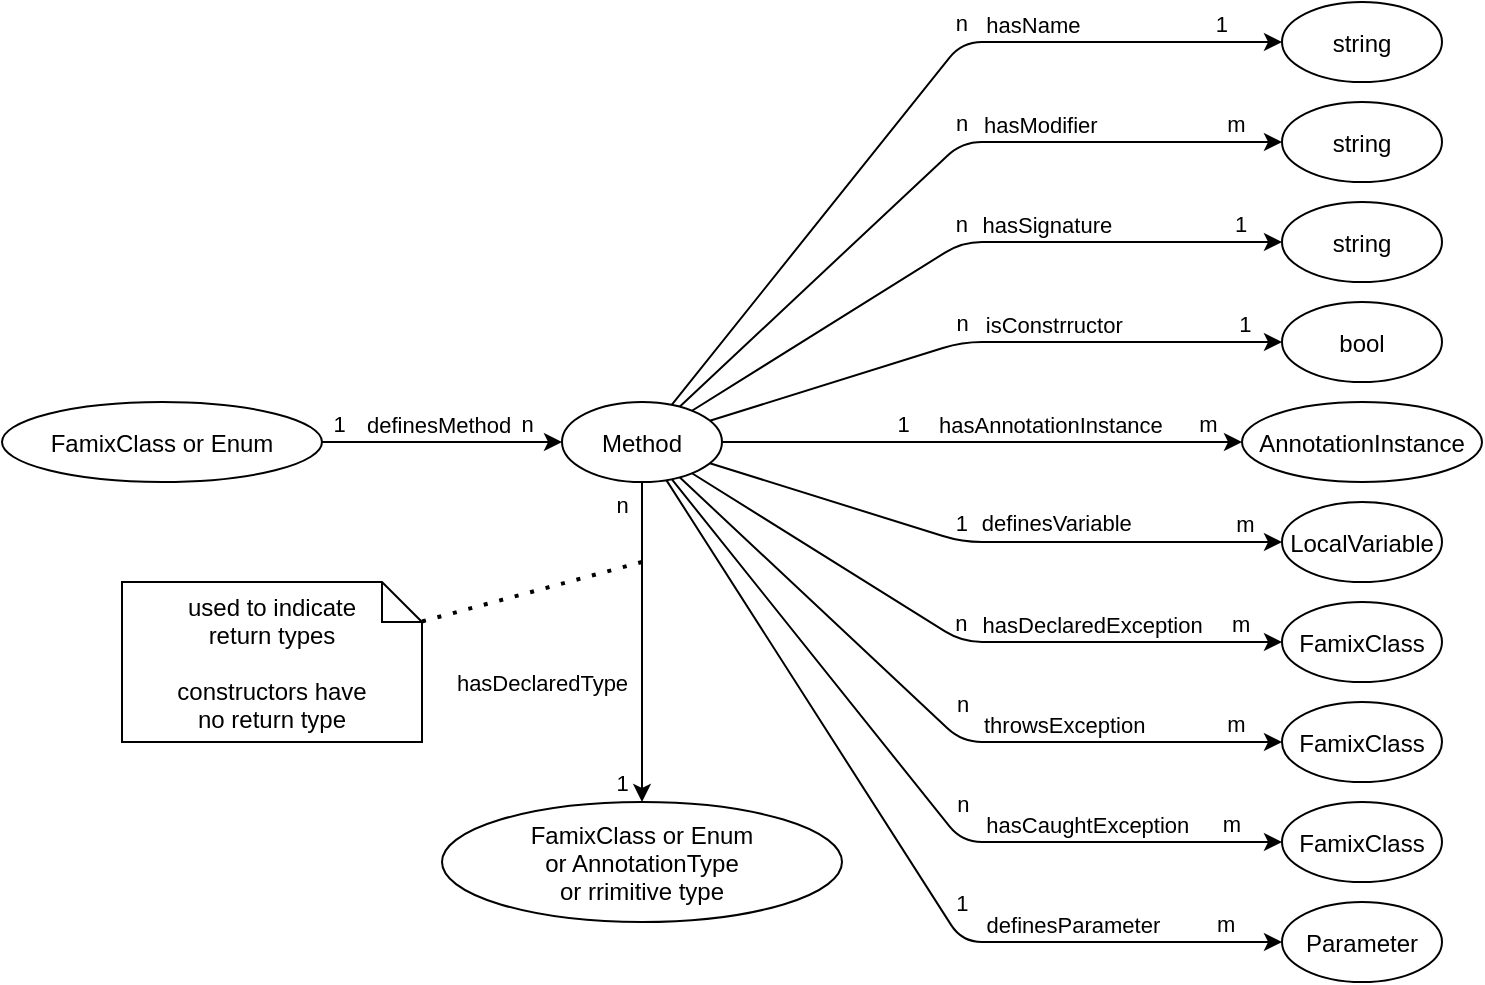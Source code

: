 <mxfile version="14.6.13" type="device"><diagram id="oz-Xwnqh6XCe2E2GLobt" name="Page-1"><mxGraphModel dx="540" dy="326" grid="1" gridSize="10" guides="1" tooltips="1" connect="1" arrows="1" fold="1" page="1" pageScale="1" pageWidth="850" pageHeight="1100" math="0" shadow="0"><root><mxCell id="0"/><mxCell id="1" parent="0"/><mxCell id="cu2aJJYWlITO3J4zuIGc-1" value="Method" style="ellipse;" parent="1" vertex="1"><mxGeometry x="360" y="240" width="80" height="40" as="geometry"/></mxCell><mxCell id="cu2aJJYWlITO3J4zuIGc-2" value="Parameter" style="ellipse;" parent="1" vertex="1"><mxGeometry x="720" y="490" width="80" height="40" as="geometry"/></mxCell><mxCell id="cu2aJJYWlITO3J4zuIGc-3" value="string" style="ellipse;" parent="1" vertex="1"><mxGeometry x="720" y="40" width="80" height="40" as="geometry"/></mxCell><mxCell id="cu2aJJYWlITO3J4zuIGc-4" value="AnnotationInstance" style="ellipse;" parent="1" vertex="1"><mxGeometry x="700" y="240" width="120" height="40" as="geometry"/></mxCell><mxCell id="cu2aJJYWlITO3J4zuIGc-5" value="bool" style="ellipse;" parent="1" vertex="1"><mxGeometry x="720" y="190" width="80" height="40" as="geometry"/></mxCell><mxCell id="cu2aJJYWlITO3J4zuIGc-6" value="FamixClass" style="ellipse;" parent="1" vertex="1"><mxGeometry x="720" y="390" width="80" height="40" as="geometry"/></mxCell><mxCell id="cu2aJJYWlITO3J4zuIGc-7" value="FamixClass or Enum&#10;or AnnotationType&#10;or rrimitive type" style="ellipse;" parent="1" vertex="1"><mxGeometry x="300" y="440" width="200" height="60" as="geometry"/></mxCell><mxCell id="cu2aJJYWlITO3J4zuIGc-8" value="" style="endArrow=classic;" parent="1" source="cu2aJJYWlITO3J4zuIGc-1" target="cu2aJJYWlITO3J4zuIGc-4" edge="1"><mxGeometry width="50" height="50" relative="1" as="geometry"><mxPoint x="200" y="80" as="sourcePoint"/><mxPoint x="480" y="80" as="targetPoint"/></mxGeometry></mxCell><mxCell id="cu2aJJYWlITO3J4zuIGc-9" value="hasAnnotationInstance" style="edgeLabel;align=left;verticalAlign=bottom;resizable=0;points=[];labelPosition=right;verticalLabelPosition=top;" parent="cu2aJJYWlITO3J4zuIGc-8" vertex="1" connectable="0"><mxGeometry x="0.343" y="-2" relative="1" as="geometry"><mxPoint x="-68" y="-2" as="offset"/></mxGeometry></mxCell><mxCell id="cu2aJJYWlITO3J4zuIGc-10" value="1" style="edgeLabel;align=center;verticalAlign=middle;resizable=0;points=[];" parent="cu2aJJYWlITO3J4zuIGc-8" vertex="1" connectable="0"><mxGeometry x="-0.921" y="-4" relative="1" as="geometry"><mxPoint x="80" y="-14" as="offset"/></mxGeometry></mxCell><mxCell id="cu2aJJYWlITO3J4zuIGc-11" value="m" style="edgeLabel;align=center;verticalAlign=middle;resizable=0;points=[];" parent="cu2aJJYWlITO3J4zuIGc-8" vertex="1" connectable="0"><mxGeometry x="0.871" relative="1" as="geometry"><mxPoint y="-10" as="offset"/></mxGeometry></mxCell><mxCell id="cu2aJJYWlITO3J4zuIGc-12" value="" style="endArrow=classic;" parent="1" source="cu2aJJYWlITO3J4zuIGc-1" target="cu2aJJYWlITO3J4zuIGc-3" edge="1"><mxGeometry width="50" height="50" relative="1" as="geometry"><mxPoint x="210" y="90" as="sourcePoint"/><mxPoint x="490" y="90" as="targetPoint"/><Array as="points"><mxPoint x="560" y="60"/></Array></mxGeometry></mxCell><mxCell id="cu2aJJYWlITO3J4zuIGc-13" value="hasName" style="edgeLabel;align=left;verticalAlign=bottom;resizable=0;points=[];labelPosition=right;verticalLabelPosition=top;" parent="cu2aJJYWlITO3J4zuIGc-12" vertex="1" connectable="0"><mxGeometry x="0.343" y="-2" relative="1" as="geometry"><mxPoint x="-21" y="-2" as="offset"/></mxGeometry></mxCell><mxCell id="cu2aJJYWlITO3J4zuIGc-14" value="n" style="edgeLabel;align=center;verticalAlign=middle;resizable=0;points=[];" parent="cu2aJJYWlITO3J4zuIGc-12" vertex="1" connectable="0"><mxGeometry x="-0.921" y="-4" relative="1" as="geometry"><mxPoint x="132" y="-182" as="offset"/></mxGeometry></mxCell><mxCell id="cu2aJJYWlITO3J4zuIGc-15" value="1" style="edgeLabel;align=center;verticalAlign=middle;resizable=0;points=[];" parent="cu2aJJYWlITO3J4zuIGc-12" vertex="1" connectable="0"><mxGeometry x="0.871" relative="1" as="geometry"><mxPoint x="-5" y="-10" as="offset"/></mxGeometry></mxCell><mxCell id="cu2aJJYWlITO3J4zuIGc-16" value="string" style="ellipse;" parent="1" vertex="1"><mxGeometry x="720" y="140" width="80" height="40" as="geometry"/></mxCell><mxCell id="cu2aJJYWlITO3J4zuIGc-17" value="" style="endArrow=classic;" parent="1" source="cu2aJJYWlITO3J4zuIGc-1" target="cu2aJJYWlITO3J4zuIGc-16" edge="1"><mxGeometry width="50" height="50" relative="1" as="geometry"><mxPoint x="210" y="90" as="sourcePoint"/><mxPoint x="490" y="90" as="targetPoint"/><Array as="points"><mxPoint x="560" y="160"/></Array></mxGeometry></mxCell><mxCell id="cu2aJJYWlITO3J4zuIGc-18" value="hasSignature" style="edgeLabel;align=left;verticalAlign=bottom;resizable=0;points=[];labelPosition=right;verticalLabelPosition=top;" parent="cu2aJJYWlITO3J4zuIGc-17" vertex="1" connectable="0"><mxGeometry x="0.343" y="-2" relative="1" as="geometry"><mxPoint x="-47" y="-2" as="offset"/></mxGeometry></mxCell><mxCell id="cu2aJJYWlITO3J4zuIGc-19" value="n" style="edgeLabel;align=center;verticalAlign=middle;resizable=0;points=[];" parent="cu2aJJYWlITO3J4zuIGc-17" vertex="1" connectable="0"><mxGeometry x="-0.921" y="-4" relative="1" as="geometry"><mxPoint x="122" y="-91" as="offset"/></mxGeometry></mxCell><mxCell id="cu2aJJYWlITO3J4zuIGc-20" value="1" style="edgeLabel;align=center;verticalAlign=middle;resizable=0;points=[];" parent="cu2aJJYWlITO3J4zuIGc-17" vertex="1" connectable="0"><mxGeometry x="0.871" relative="1" as="geometry"><mxPoint y="-10" as="offset"/></mxGeometry></mxCell><mxCell id="cu2aJJYWlITO3J4zuIGc-21" value="FamixClass or Enum" style="ellipse;" parent="1" vertex="1"><mxGeometry x="80" y="240" width="160" height="40" as="geometry"/></mxCell><mxCell id="cu2aJJYWlITO3J4zuIGc-22" value="" style="endArrow=classic;" parent="1" source="cu2aJJYWlITO3J4zuIGc-21" target="cu2aJJYWlITO3J4zuIGc-1" edge="1"><mxGeometry width="50" height="50" relative="1" as="geometry"><mxPoint x="210" y="90" as="sourcePoint"/><mxPoint x="490" y="90" as="targetPoint"/></mxGeometry></mxCell><mxCell id="cu2aJJYWlITO3J4zuIGc-23" value="definesMethod" style="edgeLabel;align=left;verticalAlign=bottom;resizable=0;points=[];labelPosition=right;verticalLabelPosition=top;" parent="cu2aJJYWlITO3J4zuIGc-22" vertex="1" connectable="0"><mxGeometry x="0.343" y="-2" relative="1" as="geometry"><mxPoint x="-60" y="-2" as="offset"/></mxGeometry></mxCell><mxCell id="cu2aJJYWlITO3J4zuIGc-24" value="1" style="edgeLabel;align=center;verticalAlign=middle;resizable=0;points=[];" parent="cu2aJJYWlITO3J4zuIGc-22" vertex="1" connectable="0"><mxGeometry x="-0.921" y="-4" relative="1" as="geometry"><mxPoint x="4" y="-14" as="offset"/></mxGeometry></mxCell><mxCell id="cu2aJJYWlITO3J4zuIGc-25" value="n" style="edgeLabel;align=center;verticalAlign=middle;resizable=0;points=[];" parent="cu2aJJYWlITO3J4zuIGc-22" vertex="1" connectable="0"><mxGeometry x="0.871" relative="1" as="geometry"><mxPoint x="-10" y="-10" as="offset"/></mxGeometry></mxCell><mxCell id="cu2aJJYWlITO3J4zuIGc-27" value="" style="endArrow=classic;" parent="1" source="cu2aJJYWlITO3J4zuIGc-1" target="cu2aJJYWlITO3J4zuIGc-5" edge="1"><mxGeometry width="50" height="50" relative="1" as="geometry"><mxPoint x="210" y="90" as="sourcePoint"/><mxPoint x="490" y="90" as="targetPoint"/><Array as="points"><mxPoint x="560" y="210"/></Array></mxGeometry></mxCell><mxCell id="cu2aJJYWlITO3J4zuIGc-28" value="isConstrructor" style="edgeLabel;align=left;verticalAlign=bottom;resizable=0;points=[];labelPosition=right;verticalLabelPosition=top;" parent="cu2aJJYWlITO3J4zuIGc-27" vertex="1" connectable="0"><mxGeometry relative="1" as="geometry"><mxPoint x="-4" as="offset"/></mxGeometry></mxCell><mxCell id="cu2aJJYWlITO3J4zuIGc-29" value="n" style="edgeLabel;align=center;verticalAlign=middle;resizable=0;points=[];" parent="cu2aJJYWlITO3J4zuIGc-27" vertex="1" connectable="0"><mxGeometry x="-0.921" y="-4" relative="1" as="geometry"><mxPoint x="114" y="-50" as="offset"/></mxGeometry></mxCell><mxCell id="cu2aJJYWlITO3J4zuIGc-30" value="1" style="edgeLabel;align=center;verticalAlign=middle;resizable=0;points=[];" parent="cu2aJJYWlITO3J4zuIGc-27" vertex="1" connectable="0"><mxGeometry x="0.871" relative="1" as="geometry"><mxPoint y="-10" as="offset"/></mxGeometry></mxCell><mxCell id="cu2aJJYWlITO3J4zuIGc-31" value="" style="endArrow=classic;" parent="1" source="cu2aJJYWlITO3J4zuIGc-1" target="cu2aJJYWlITO3J4zuIGc-7" edge="1"><mxGeometry width="50" height="50" relative="1" as="geometry"><mxPoint x="210" y="90" as="sourcePoint"/><mxPoint x="490" y="90" as="targetPoint"/></mxGeometry></mxCell><mxCell id="cu2aJJYWlITO3J4zuIGc-32" value="hasDeclaredType" style="edgeLabel;align=center;verticalAlign=middle;resizable=0;points=[];" parent="cu2aJJYWlITO3J4zuIGc-31" vertex="1" connectable="0"><mxGeometry x="0.343" y="-2" relative="1" as="geometry"><mxPoint x="-48" y="-8" as="offset"/></mxGeometry></mxCell><mxCell id="cu2aJJYWlITO3J4zuIGc-33" value="n" style="edgeLabel;align=center;verticalAlign=middle;resizable=0;points=[];" parent="cu2aJJYWlITO3J4zuIGc-31" vertex="1" connectable="0"><mxGeometry x="-0.921" y="-4" relative="1" as="geometry"><mxPoint x="-6" y="4" as="offset"/></mxGeometry></mxCell><mxCell id="cu2aJJYWlITO3J4zuIGc-34" value="1" style="edgeLabel;align=center;verticalAlign=middle;resizable=0;points=[];" parent="cu2aJJYWlITO3J4zuIGc-31" vertex="1" connectable="0"><mxGeometry x="0.871" relative="1" as="geometry"><mxPoint x="-10" as="offset"/></mxGeometry></mxCell><mxCell id="cu2aJJYWlITO3J4zuIGc-35" value="used to indicate&#10;return types&#10;&#10;constructors have&#10;no return type" style="shape=note;size=20;" parent="1" vertex="1"><mxGeometry x="140" y="330" width="150" height="80" as="geometry"/></mxCell><mxCell id="cu2aJJYWlITO3J4zuIGc-36" value="" style="endArrow=none;dashed=1;dashPattern=1 3;strokeWidth=2;" parent="1" source="cu2aJJYWlITO3J4zuIGc-35" edge="1"><mxGeometry width="50" height="50" relative="1" as="geometry"><mxPoint x="400" y="390" as="sourcePoint"/><mxPoint x="400" y="320" as="targetPoint"/></mxGeometry></mxCell><mxCell id="cu2aJJYWlITO3J4zuIGc-37" value="string" style="ellipse;" parent="1" vertex="1"><mxGeometry x="720" y="90" width="80" height="40" as="geometry"/></mxCell><mxCell id="cu2aJJYWlITO3J4zuIGc-38" value="" style="endArrow=classic;" parent="1" source="cu2aJJYWlITO3J4zuIGc-1" target="cu2aJJYWlITO3J4zuIGc-37" edge="1"><mxGeometry width="50" height="50" relative="1" as="geometry"><mxPoint x="210" y="90" as="sourcePoint"/><mxPoint x="490" y="90" as="targetPoint"/><Array as="points"><mxPoint x="560" y="110"/></Array></mxGeometry></mxCell><mxCell id="cu2aJJYWlITO3J4zuIGc-39" value="hasModifier" style="edgeLabel;align=left;verticalAlign=bottom;resizable=0;points=[];labelPosition=right;verticalLabelPosition=top;" parent="cu2aJJYWlITO3J4zuIGc-38" vertex="1" connectable="0"><mxGeometry x="0.343" y="-2" relative="1" as="geometry"><mxPoint x="-35" y="-2" as="offset"/></mxGeometry></mxCell><mxCell id="cu2aJJYWlITO3J4zuIGc-40" value="n" style="edgeLabel;align=center;verticalAlign=middle;resizable=0;points=[];" parent="cu2aJJYWlITO3J4zuIGc-38" vertex="1" connectable="0"><mxGeometry x="-0.921" y="-4" relative="1" as="geometry"><mxPoint x="128" y="-136" as="offset"/></mxGeometry></mxCell><mxCell id="cu2aJJYWlITO3J4zuIGc-41" value="m" style="edgeLabel;align=center;verticalAlign=middle;resizable=0;points=[];" parent="cu2aJJYWlITO3J4zuIGc-38" vertex="1" connectable="0"><mxGeometry x="0.871" relative="1" as="geometry"><mxPoint y="-10" as="offset"/></mxGeometry></mxCell><mxCell id="cu2aJJYWlITO3J4zuIGc-42" value="" style="endArrow=classic;" parent="1" source="cu2aJJYWlITO3J4zuIGc-1" target="cu2aJJYWlITO3J4zuIGc-6" edge="1"><mxGeometry width="50" height="50" relative="1" as="geometry"><mxPoint x="210" y="90" as="sourcePoint"/><mxPoint x="490" y="90" as="targetPoint"/><Array as="points"><mxPoint x="560" y="410"/></Array></mxGeometry></mxCell><mxCell id="cu2aJJYWlITO3J4zuIGc-43" value="throwsException" style="edgeLabel;align=left;verticalAlign=bottom;resizable=0;points=[];labelPosition=right;verticalLabelPosition=top;" parent="cu2aJJYWlITO3J4zuIGc-42" vertex="1" connectable="0"><mxGeometry x="0.343" y="-2" relative="1" as="geometry"><mxPoint x="-35" y="-2" as="offset"/></mxGeometry></mxCell><mxCell id="cu2aJJYWlITO3J4zuIGc-44" value="n" style="edgeLabel;align=center;verticalAlign=middle;resizable=0;points=[];" parent="cu2aJJYWlITO3J4zuIGc-42" vertex="1" connectable="0"><mxGeometry x="-0.921" y="-4" relative="1" as="geometry"><mxPoint x="134" y="100" as="offset"/></mxGeometry></mxCell><mxCell id="cu2aJJYWlITO3J4zuIGc-45" value="m" style="edgeLabel;align=center;verticalAlign=middle;resizable=0;points=[];" parent="cu2aJJYWlITO3J4zuIGc-42" vertex="1" connectable="0"><mxGeometry x="0.871" relative="1" as="geometry"><mxPoint y="-10" as="offset"/></mxGeometry></mxCell><mxCell id="cu2aJJYWlITO3J4zuIGc-46" value="FamixClass" style="ellipse;" parent="1" vertex="1"><mxGeometry x="720" y="440" width="80" height="40" as="geometry"/></mxCell><mxCell id="cu2aJJYWlITO3J4zuIGc-47" value="" style="endArrow=classic;" parent="1" source="cu2aJJYWlITO3J4zuIGc-1" target="cu2aJJYWlITO3J4zuIGc-46" edge="1"><mxGeometry width="50" height="50" relative="1" as="geometry"><mxPoint x="210" y="90" as="sourcePoint"/><mxPoint x="490" y="90" as="targetPoint"/><Array as="points"><mxPoint x="560" y="460"/></Array></mxGeometry></mxCell><mxCell id="cu2aJJYWlITO3J4zuIGc-48" value="hasCaughtException" style="edgeLabel;align=left;verticalAlign=bottom;resizable=0;points=[];labelPosition=right;verticalLabelPosition=top;" parent="cu2aJJYWlITO3J4zuIGc-47" vertex="1" connectable="0"><mxGeometry x="0.343" y="-2" relative="1" as="geometry"><mxPoint x="-21" y="-2" as="offset"/></mxGeometry></mxCell><mxCell id="cu2aJJYWlITO3J4zuIGc-49" value="n" style="edgeLabel;align=center;verticalAlign=middle;resizable=0;points=[];" parent="cu2aJJYWlITO3J4zuIGc-47" vertex="1" connectable="0"><mxGeometry x="-0.921" y="-4" relative="1" as="geometry"><mxPoint x="139" y="147" as="offset"/></mxGeometry></mxCell><mxCell id="cu2aJJYWlITO3J4zuIGc-50" value="m" style="edgeLabel;align=center;verticalAlign=middle;resizable=0;points=[];" parent="cu2aJJYWlITO3J4zuIGc-47" vertex="1" connectable="0"><mxGeometry x="0.871" relative="1" as="geometry"><mxPoint y="-10" as="offset"/></mxGeometry></mxCell><mxCell id="cu2aJJYWlITO3J4zuIGc-51" value="FamixClass" style="ellipse;" parent="1" vertex="1"><mxGeometry x="720" y="340" width="80" height="40" as="geometry"/></mxCell><mxCell id="cu2aJJYWlITO3J4zuIGc-52" value="" style="endArrow=classic;" parent="1" source="cu2aJJYWlITO3J4zuIGc-1" target="cu2aJJYWlITO3J4zuIGc-51" edge="1"><mxGeometry width="50" height="50" relative="1" as="geometry"><mxPoint x="210" y="90" as="sourcePoint"/><mxPoint x="490" y="90" as="targetPoint"/><Array as="points"><mxPoint x="560" y="360"/></Array></mxGeometry></mxCell><mxCell id="cu2aJJYWlITO3J4zuIGc-53" value="hasDeclaredException" style="edgeLabel;align=left;verticalAlign=bottom;resizable=0;points=[];labelPosition=right;verticalLabelPosition=top;" parent="cu2aJJYWlITO3J4zuIGc-52" vertex="1" connectable="0"><mxGeometry x="0.343" y="-2" relative="1" as="geometry"><mxPoint x="-47" y="-2" as="offset"/></mxGeometry></mxCell><mxCell id="cu2aJJYWlITO3J4zuIGc-54" value="n" style="edgeLabel;align=center;verticalAlign=middle;resizable=0;points=[];" parent="cu2aJJYWlITO3J4zuIGc-52" vertex="1" connectable="0"><mxGeometry x="-0.921" y="-4" relative="1" as="geometry"><mxPoint x="126" y="64" as="offset"/></mxGeometry></mxCell><mxCell id="cu2aJJYWlITO3J4zuIGc-55" value="m" style="edgeLabel;align=center;verticalAlign=middle;resizable=0;points=[];" parent="cu2aJJYWlITO3J4zuIGc-52" vertex="1" connectable="0"><mxGeometry x="0.871" relative="1" as="geometry"><mxPoint y="-10" as="offset"/></mxGeometry></mxCell><mxCell id="cu2aJJYWlITO3J4zuIGc-56" value="LocalVariable" style="ellipse;" parent="1" vertex="1"><mxGeometry x="720" y="290" width="80" height="40" as="geometry"/></mxCell><mxCell id="cu2aJJYWlITO3J4zuIGc-57" value="" style="endArrow=classic;" parent="1" source="cu2aJJYWlITO3J4zuIGc-1" target="cu2aJJYWlITO3J4zuIGc-2" edge="1"><mxGeometry width="50" height="50" relative="1" as="geometry"><mxPoint x="210" y="90" as="sourcePoint"/><mxPoint x="490" y="90" as="targetPoint"/><Array as="points"><mxPoint x="560" y="510"/></Array></mxGeometry></mxCell><mxCell id="cu2aJJYWlITO3J4zuIGc-58" value="definesParameter" style="edgeLabel;align=left;verticalAlign=bottom;resizable=0;points=[];labelPosition=right;verticalLabelPosition=top;" parent="cu2aJJYWlITO3J4zuIGc-57" vertex="1" connectable="0"><mxGeometry x="0.343" y="-2" relative="1" as="geometry"><mxPoint x="-7" y="-2" as="offset"/></mxGeometry></mxCell><mxCell id="cu2aJJYWlITO3J4zuIGc-59" value="1" style="edgeLabel;align=center;verticalAlign=middle;resizable=0;points=[];" parent="cu2aJJYWlITO3J4zuIGc-57" vertex="1" connectable="0"><mxGeometry x="-0.921" y="-4" relative="1" as="geometry"><mxPoint x="142" y="194" as="offset"/></mxGeometry></mxCell><mxCell id="cu2aJJYWlITO3J4zuIGc-60" value="m" style="edgeLabel;align=center;verticalAlign=middle;resizable=0;points=[];" parent="cu2aJJYWlITO3J4zuIGc-57" vertex="1" connectable="0"><mxGeometry x="0.871" relative="1" as="geometry"><mxPoint y="-10" as="offset"/></mxGeometry></mxCell><mxCell id="cu2aJJYWlITO3J4zuIGc-61" value="" style="endArrow=classic;" parent="1" source="cu2aJJYWlITO3J4zuIGc-1" target="cu2aJJYWlITO3J4zuIGc-56" edge="1"><mxGeometry width="50" height="50" relative="1" as="geometry"><mxPoint x="210" y="90" as="sourcePoint"/><mxPoint x="490" y="90" as="targetPoint"/><Array as="points"><mxPoint x="560" y="310"/></Array></mxGeometry></mxCell><mxCell id="cu2aJJYWlITO3J4zuIGc-62" value="definesVariable" style="edgeLabel;align=left;verticalAlign=bottom;resizable=0;points=[];labelPosition=right;verticalLabelPosition=top;" parent="cu2aJJYWlITO3J4zuIGc-61" vertex="1" connectable="0"><mxGeometry x="0.343" y="-2" relative="1" as="geometry"><mxPoint x="-56" y="-3" as="offset"/></mxGeometry></mxCell><mxCell id="cu2aJJYWlITO3J4zuIGc-63" value="1" style="edgeLabel;align=center;verticalAlign=middle;resizable=0;points=[];rotation=0;" parent="cu2aJJYWlITO3J4zuIGc-61" vertex="1" connectable="0"><mxGeometry x="-0.921" y="-4" relative="1" as="geometry"><mxPoint x="116" y="22" as="offset"/></mxGeometry></mxCell><mxCell id="cu2aJJYWlITO3J4zuIGc-64" value="m" style="edgeLabel;align=center;verticalAlign=middle;resizable=0;points=[];" parent="cu2aJJYWlITO3J4zuIGc-61" vertex="1" connectable="0"><mxGeometry x="0.871" relative="1" as="geometry"><mxPoint y="-10" as="offset"/></mxGeometry></mxCell></root></mxGraphModel></diagram></mxfile>